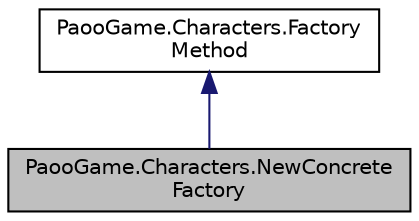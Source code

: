 digraph "PaooGame.Characters.NewConcreteFactory"
{
 // INTERACTIVE_SVG=YES
 // LATEX_PDF_SIZE
  edge [fontname="Helvetica",fontsize="10",labelfontname="Helvetica",labelfontsize="10"];
  node [fontname="Helvetica",fontsize="10",shape=record];
  Node1 [label="PaooGame.Characters.NewConcrete\lFactory",height=0.2,width=0.4,color="black", fillcolor="grey75", style="filled", fontcolor="black",tooltip=" "];
  Node2 -> Node1 [dir="back",color="midnightblue",fontsize="10",style="solid"];
  Node2 [label="PaooGame.Characters.Factory\lMethod",height=0.2,width=0.4,color="black", fillcolor="white", style="filled",URL="$class_paoo_game_1_1_characters_1_1_factory_method.html",tooltip="Va fi extinsa pentru a crea producatori concreti."];
}
